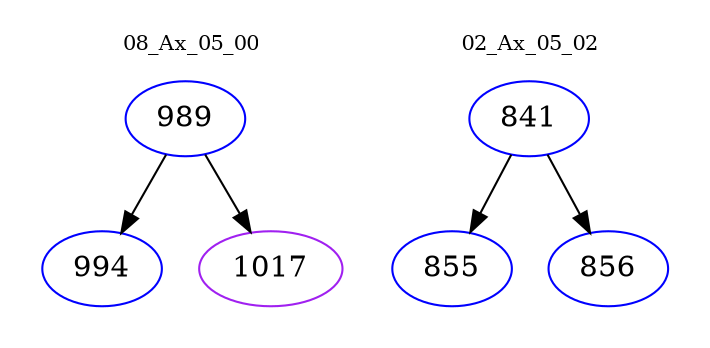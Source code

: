 digraph{
subgraph cluster_0 {
color = white
label = "08_Ax_05_00";
fontsize=10;
T0_989 [label="989", color="blue"]
T0_989 -> T0_994 [color="black"]
T0_994 [label="994", color="blue"]
T0_989 -> T0_1017 [color="black"]
T0_1017 [label="1017", color="purple"]
}
subgraph cluster_1 {
color = white
label = "02_Ax_05_02";
fontsize=10;
T1_841 [label="841", color="blue"]
T1_841 -> T1_855 [color="black"]
T1_855 [label="855", color="blue"]
T1_841 -> T1_856 [color="black"]
T1_856 [label="856", color="blue"]
}
}
